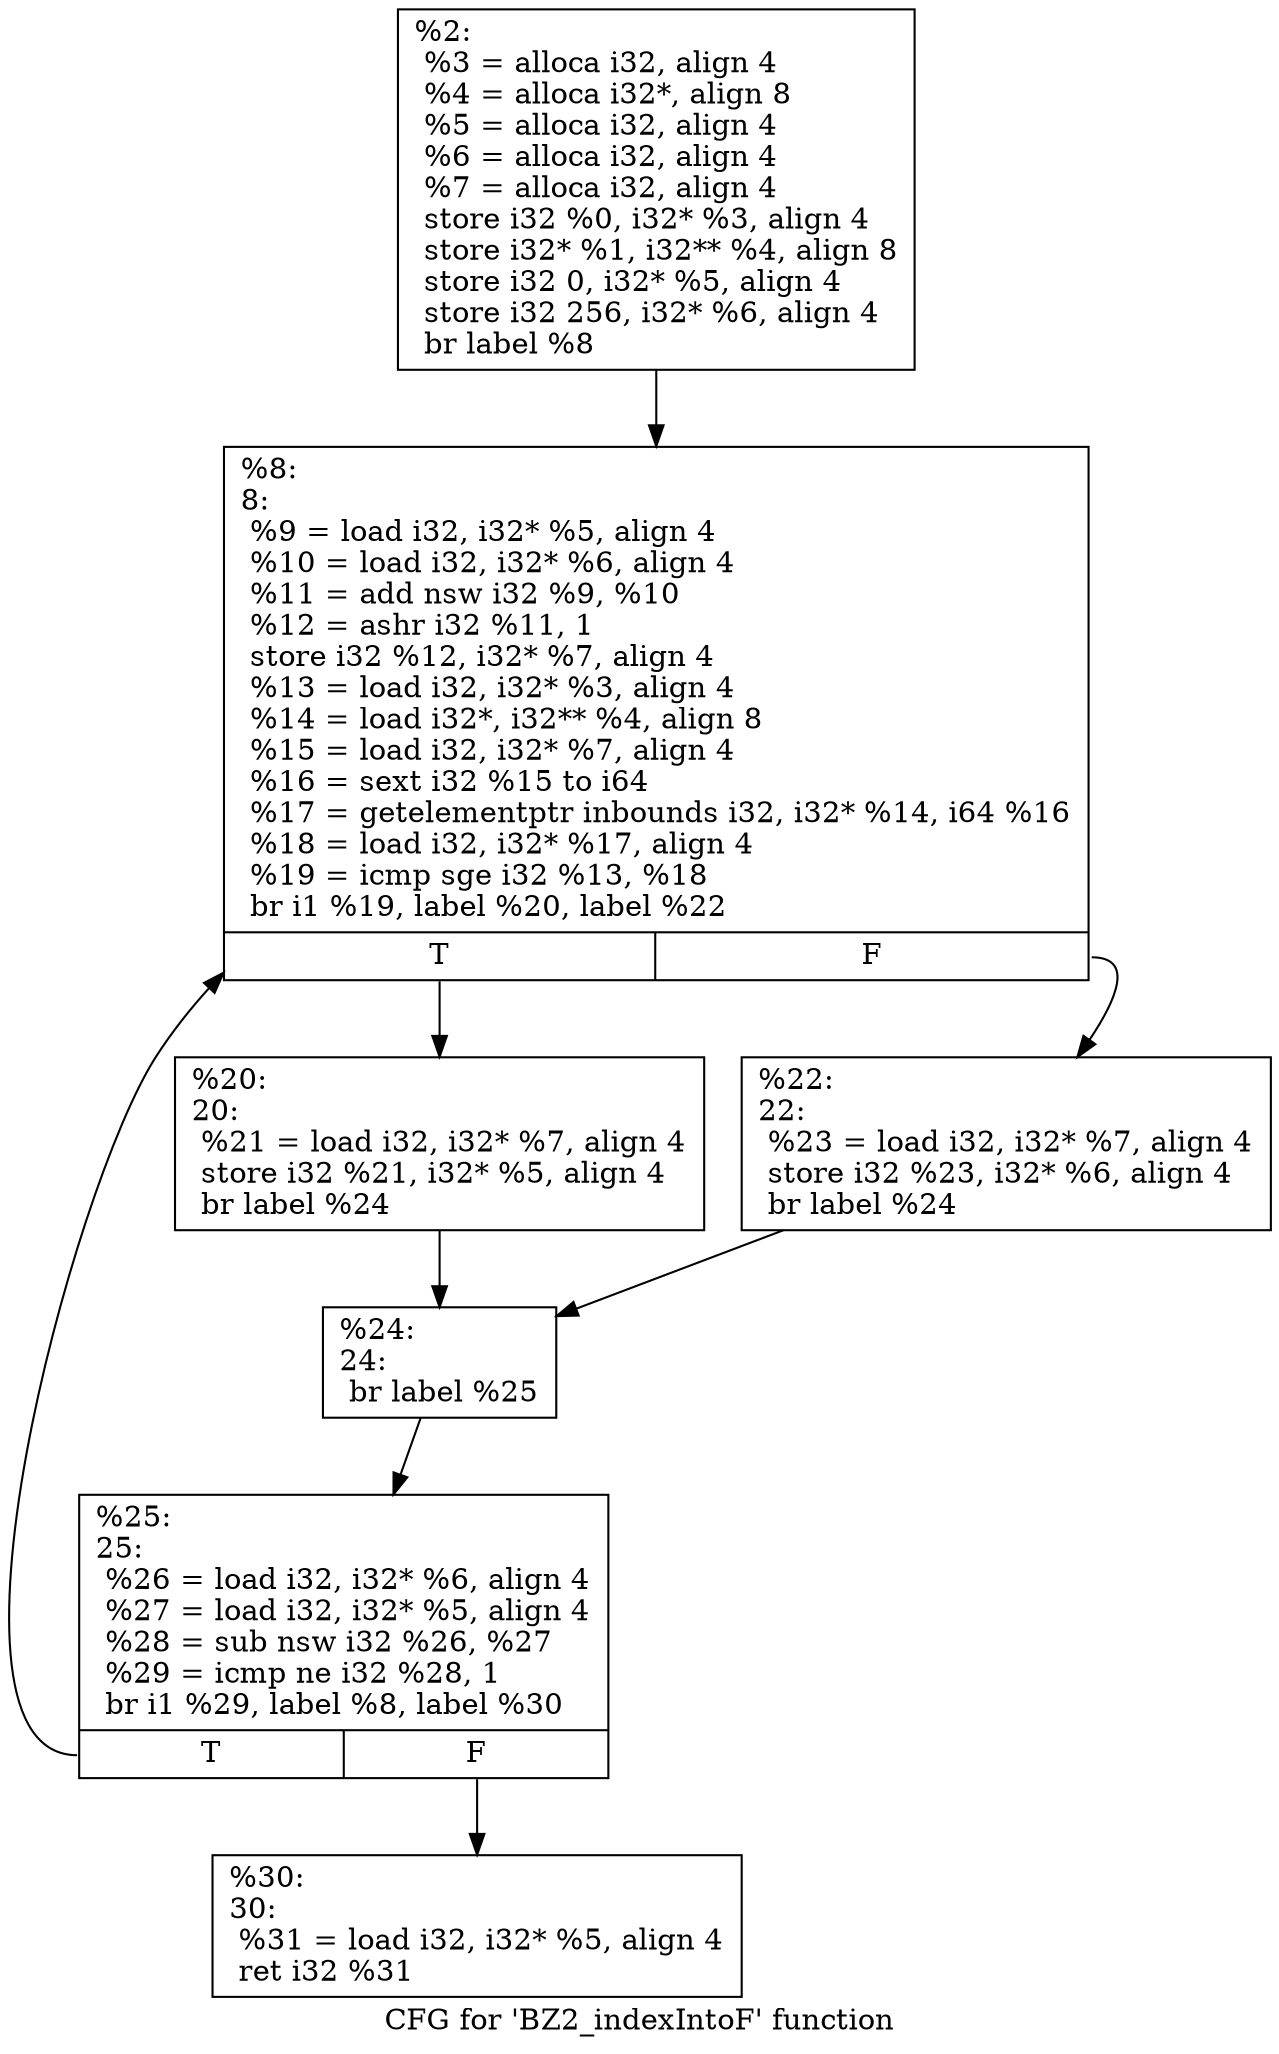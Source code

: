 digraph "CFG for 'BZ2_indexIntoF' function" {
	label="CFG for 'BZ2_indexIntoF' function";

	Node0xbd7fb0 [shape=record,label="{%2:\l  %3 = alloca i32, align 4\l  %4 = alloca i32*, align 8\l  %5 = alloca i32, align 4\l  %6 = alloca i32, align 4\l  %7 = alloca i32, align 4\l  store i32 %0, i32* %3, align 4\l  store i32* %1, i32** %4, align 8\l  store i32 0, i32* %5, align 4\l  store i32 256, i32* %6, align 4\l  br label %8\l}"];
	Node0xbd7fb0 -> Node0xbd8430;
	Node0xbd8430 [shape=record,label="{%8:\l8:                                                \l  %9 = load i32, i32* %5, align 4\l  %10 = load i32, i32* %6, align 4\l  %11 = add nsw i32 %9, %10\l  %12 = ashr i32 %11, 1\l  store i32 %12, i32* %7, align 4\l  %13 = load i32, i32* %3, align 4\l  %14 = load i32*, i32** %4, align 8\l  %15 = load i32, i32* %7, align 4\l  %16 = sext i32 %15 to i64\l  %17 = getelementptr inbounds i32, i32* %14, i64 %16\l  %18 = load i32, i32* %17, align 4\l  %19 = icmp sge i32 %13, %18\l  br i1 %19, label %20, label %22\l|{<s0>T|<s1>F}}"];
	Node0xbd8430:s0 -> Node0xbd80c0;
	Node0xbd8430:s1 -> Node0xbd8a60;
	Node0xbd80c0 [shape=record,label="{%20:\l20:                                               \l  %21 = load i32, i32* %7, align 4\l  store i32 %21, i32* %5, align 4\l  br label %24\l}"];
	Node0xbd80c0 -> Node0xbd8b90;
	Node0xbd8a60 [shape=record,label="{%22:\l22:                                               \l  %23 = load i32, i32* %7, align 4\l  store i32 %23, i32* %6, align 4\l  br label %24\l}"];
	Node0xbd8a60 -> Node0xbd8b90;
	Node0xbd8b90 [shape=record,label="{%24:\l24:                                               \l  br label %25\l}"];
	Node0xbd8b90 -> Node0xbd8d80;
	Node0xbd8d80 [shape=record,label="{%25:\l25:                                               \l  %26 = load i32, i32* %6, align 4\l  %27 = load i32, i32* %5, align 4\l  %28 = sub nsw i32 %26, %27\l  %29 = icmp ne i32 %28, 1\l  br i1 %29, label %8, label %30\l|{<s0>T|<s1>F}}"];
	Node0xbd8d80:s0 -> Node0xbd8430;
	Node0xbd8d80:s1 -> Node0xbd8fd0;
	Node0xbd8fd0 [shape=record,label="{%30:\l30:                                               \l  %31 = load i32, i32* %5, align 4\l  ret i32 %31\l}"];
}

